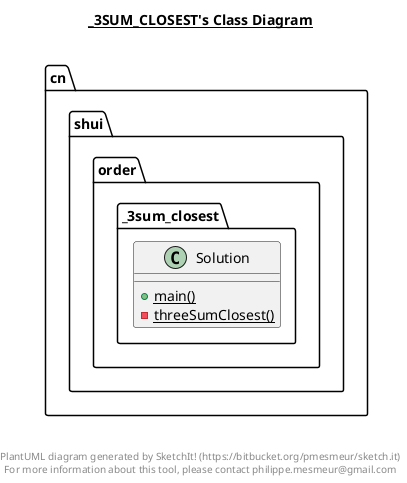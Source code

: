 @startuml

title ___3SUM_CLOSEST's Class Diagram__\n

  namespace cn.shui.order {
    namespace _3sum_closest {
      class cn.shui.order._3sum_closest.Solution {
          {static} + main()
          {static} - threeSumClosest()
      }
    }
  }
  



right footer


PlantUML diagram generated by SketchIt! (https://bitbucket.org/pmesmeur/sketch.it)
For more information about this tool, please contact philippe.mesmeur@gmail.com
endfooter

@enduml
